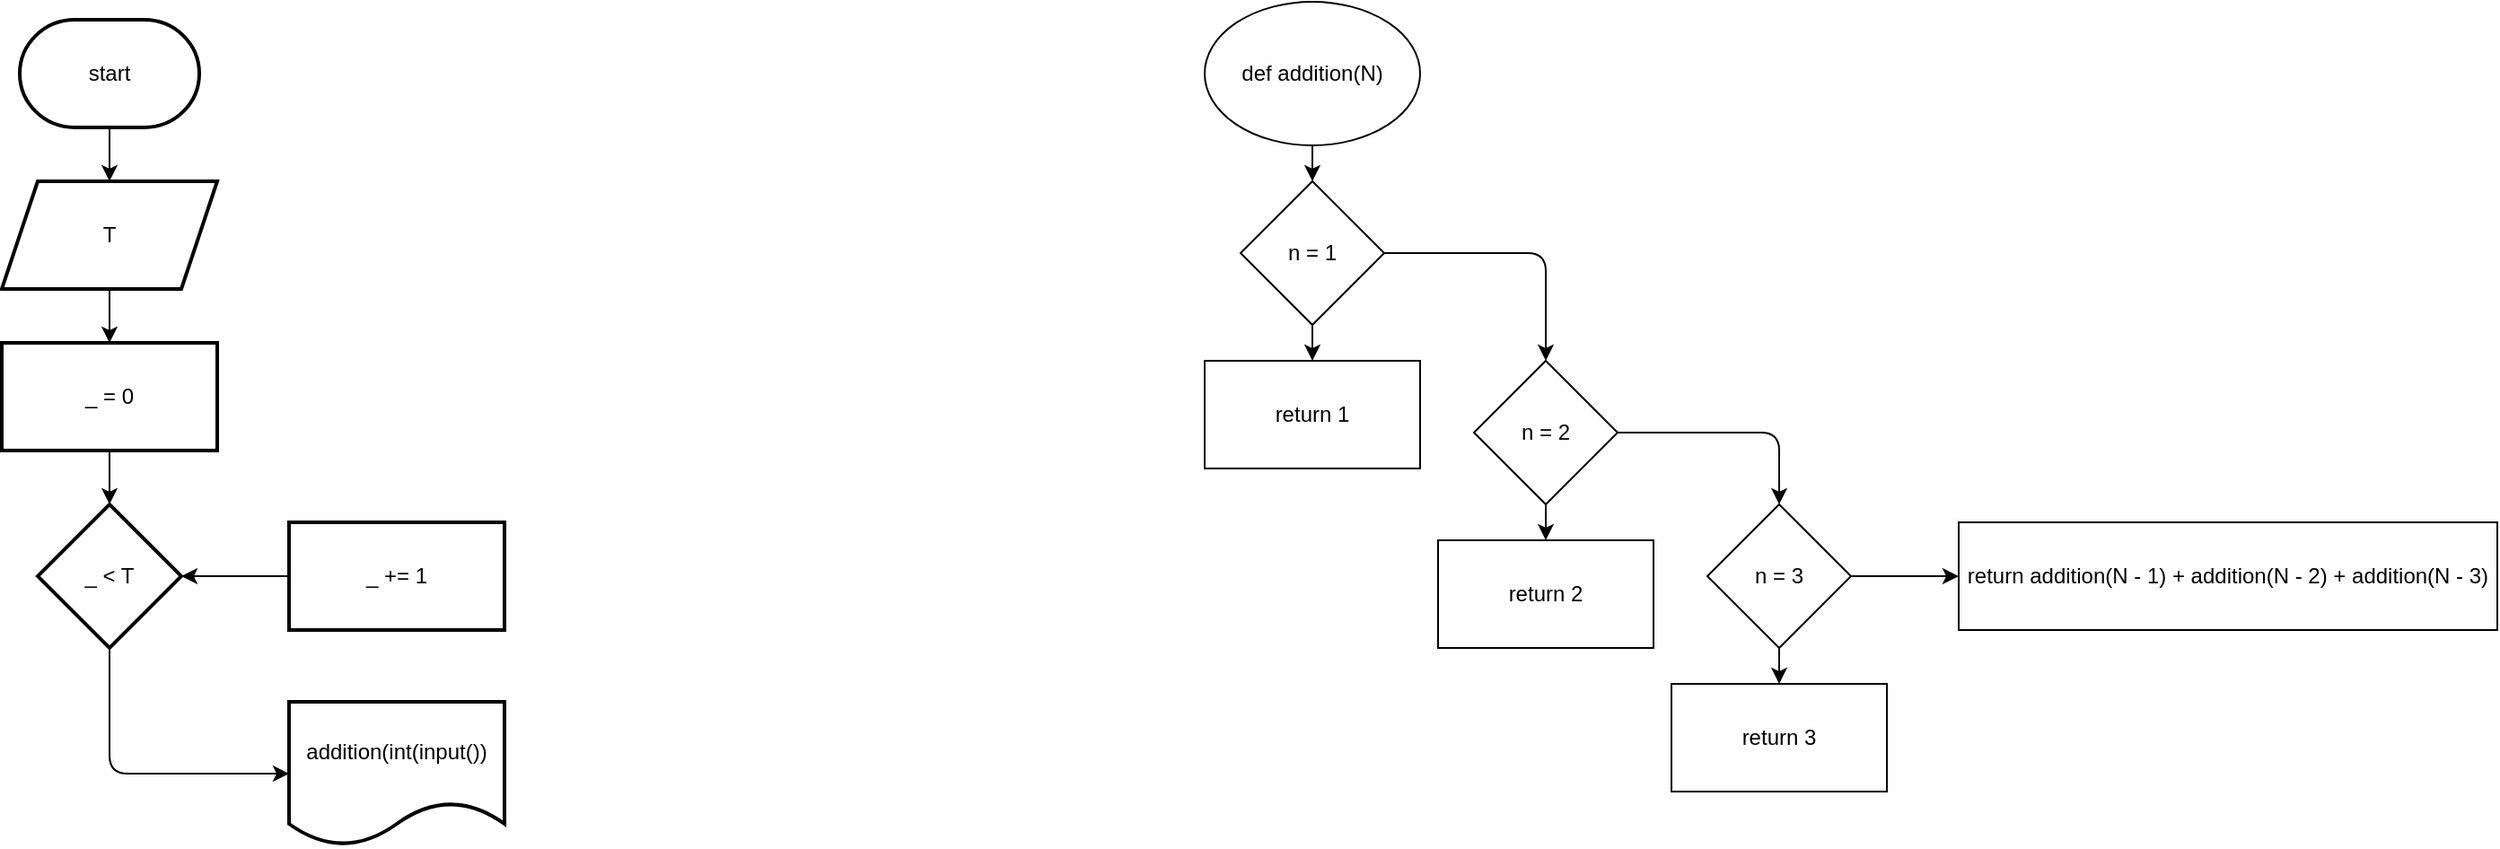 <mxfile>
    <diagram id="4Hzl4NbzzOrNG4QYzXZZ" name="Page-1">
        <mxGraphModel dx="1358" dy="785" grid="1" gridSize="10" guides="1" tooltips="1" connect="1" arrows="1" fold="1" page="1" pageScale="1" pageWidth="850" pageHeight="1100" math="0" shadow="0">
            <root>
                <mxCell id="0"/>
                <mxCell id="1" parent="0"/>
                <mxCell id="4" value="" style="edgeStyle=none;html=1;" parent="1" source="2" target="3" edge="1">
                    <mxGeometry relative="1" as="geometry"/>
                </mxCell>
                <mxCell id="2" value="start" style="strokeWidth=2;html=1;shape=mxgraph.flowchart.terminator;whiteSpace=wrap;" parent="1" vertex="1">
                    <mxGeometry x="300" y="20" width="100" height="60" as="geometry"/>
                </mxCell>
                <mxCell id="6" value="" style="edgeStyle=none;html=1;" parent="1" source="3" target="5" edge="1">
                    <mxGeometry relative="1" as="geometry"/>
                </mxCell>
                <mxCell id="3" value="T" style="shape=parallelogram;perimeter=parallelogramPerimeter;whiteSpace=wrap;html=1;fixedSize=1;strokeWidth=2;" parent="1" vertex="1">
                    <mxGeometry x="290" y="110" width="120" height="60" as="geometry"/>
                </mxCell>
                <mxCell id="8" value="" style="edgeStyle=none;html=1;" parent="1" source="5" target="7" edge="1">
                    <mxGeometry relative="1" as="geometry"/>
                </mxCell>
                <mxCell id="5" value="_ = 0" style="whiteSpace=wrap;html=1;strokeWidth=2;" parent="1" vertex="1">
                    <mxGeometry x="290" y="200" width="120" height="60" as="geometry"/>
                </mxCell>
                <mxCell id="12" value="" style="edgeStyle=none;html=1;" edge="1" parent="1" source="7" target="11">
                    <mxGeometry relative="1" as="geometry">
                        <Array as="points">
                            <mxPoint x="350" y="440"/>
                        </Array>
                    </mxGeometry>
                </mxCell>
                <mxCell id="7" value="_ &amp;lt; T" style="rhombus;whiteSpace=wrap;html=1;strokeWidth=2;" parent="1" vertex="1">
                    <mxGeometry x="310" y="290" width="80" height="80" as="geometry"/>
                </mxCell>
                <mxCell id="10" value="" style="edgeStyle=none;html=1;" parent="1" source="9" target="7" edge="1">
                    <mxGeometry relative="1" as="geometry"/>
                </mxCell>
                <mxCell id="9" value="_ += 1" style="whiteSpace=wrap;html=1;strokeWidth=2;" parent="1" vertex="1">
                    <mxGeometry x="450" y="300" width="120" height="60" as="geometry"/>
                </mxCell>
                <mxCell id="11" value="addition(int(input())" style="shape=document;whiteSpace=wrap;html=1;boundedLbl=1;strokeWidth=2;" vertex="1" parent="1">
                    <mxGeometry x="450" y="400" width="120" height="80" as="geometry"/>
                </mxCell>
                <mxCell id="15" value="" style="edgeStyle=none;html=1;" edge="1" parent="1" source="13" target="14">
                    <mxGeometry relative="1" as="geometry"/>
                </mxCell>
                <mxCell id="13" value="def addition(N)" style="ellipse;whiteSpace=wrap;html=1;" vertex="1" parent="1">
                    <mxGeometry x="960" y="10" width="120" height="80" as="geometry"/>
                </mxCell>
                <mxCell id="17" value="" style="edgeStyle=none;html=1;" edge="1" parent="1" source="14" target="16">
                    <mxGeometry relative="1" as="geometry"/>
                </mxCell>
                <mxCell id="18" style="edgeStyle=none;html=1;" edge="1" parent="1" source="14">
                    <mxGeometry relative="1" as="geometry">
                        <mxPoint x="1150" y="210" as="targetPoint"/>
                        <Array as="points">
                            <mxPoint x="1150" y="150"/>
                        </Array>
                    </mxGeometry>
                </mxCell>
                <mxCell id="14" value="n = 1" style="rhombus;whiteSpace=wrap;html=1;" vertex="1" parent="1">
                    <mxGeometry x="980" y="110" width="80" height="80" as="geometry"/>
                </mxCell>
                <mxCell id="16" value="return 1" style="whiteSpace=wrap;html=1;" vertex="1" parent="1">
                    <mxGeometry x="960" y="210" width="120" height="60" as="geometry"/>
                </mxCell>
                <mxCell id="21" value="" style="edgeStyle=none;html=1;" edge="1" parent="1" source="19" target="20">
                    <mxGeometry relative="1" as="geometry"/>
                </mxCell>
                <mxCell id="23" value="" style="edgeStyle=none;html=1;" edge="1" parent="1" source="19" target="22">
                    <mxGeometry relative="1" as="geometry">
                        <Array as="points">
                            <mxPoint x="1280" y="250"/>
                        </Array>
                    </mxGeometry>
                </mxCell>
                <mxCell id="19" value="n = 2" style="rhombus;whiteSpace=wrap;html=1;" vertex="1" parent="1">
                    <mxGeometry x="1110" y="210" width="80" height="80" as="geometry"/>
                </mxCell>
                <mxCell id="20" value="return 2" style="whiteSpace=wrap;html=1;" vertex="1" parent="1">
                    <mxGeometry x="1090" y="310" width="120" height="60" as="geometry"/>
                </mxCell>
                <mxCell id="25" value="" style="edgeStyle=none;html=1;" edge="1" parent="1" source="22" target="24">
                    <mxGeometry relative="1" as="geometry"/>
                </mxCell>
                <mxCell id="27" value="" style="edgeStyle=none;html=1;" edge="1" parent="1" source="22" target="26">
                    <mxGeometry relative="1" as="geometry"/>
                </mxCell>
                <mxCell id="22" value="n = 3" style="rhombus;whiteSpace=wrap;html=1;" vertex="1" parent="1">
                    <mxGeometry x="1240" y="290" width="80" height="80" as="geometry"/>
                </mxCell>
                <mxCell id="24" value="return 3" style="whiteSpace=wrap;html=1;" vertex="1" parent="1">
                    <mxGeometry x="1220" y="390" width="120" height="60" as="geometry"/>
                </mxCell>
                <mxCell id="26" value="return addition(N - 1) + addition(N - 2) + addition(N - 3)" style="whiteSpace=wrap;html=1;" vertex="1" parent="1">
                    <mxGeometry x="1380" y="300" width="300" height="60" as="geometry"/>
                </mxCell>
            </root>
        </mxGraphModel>
    </diagram>
</mxfile>